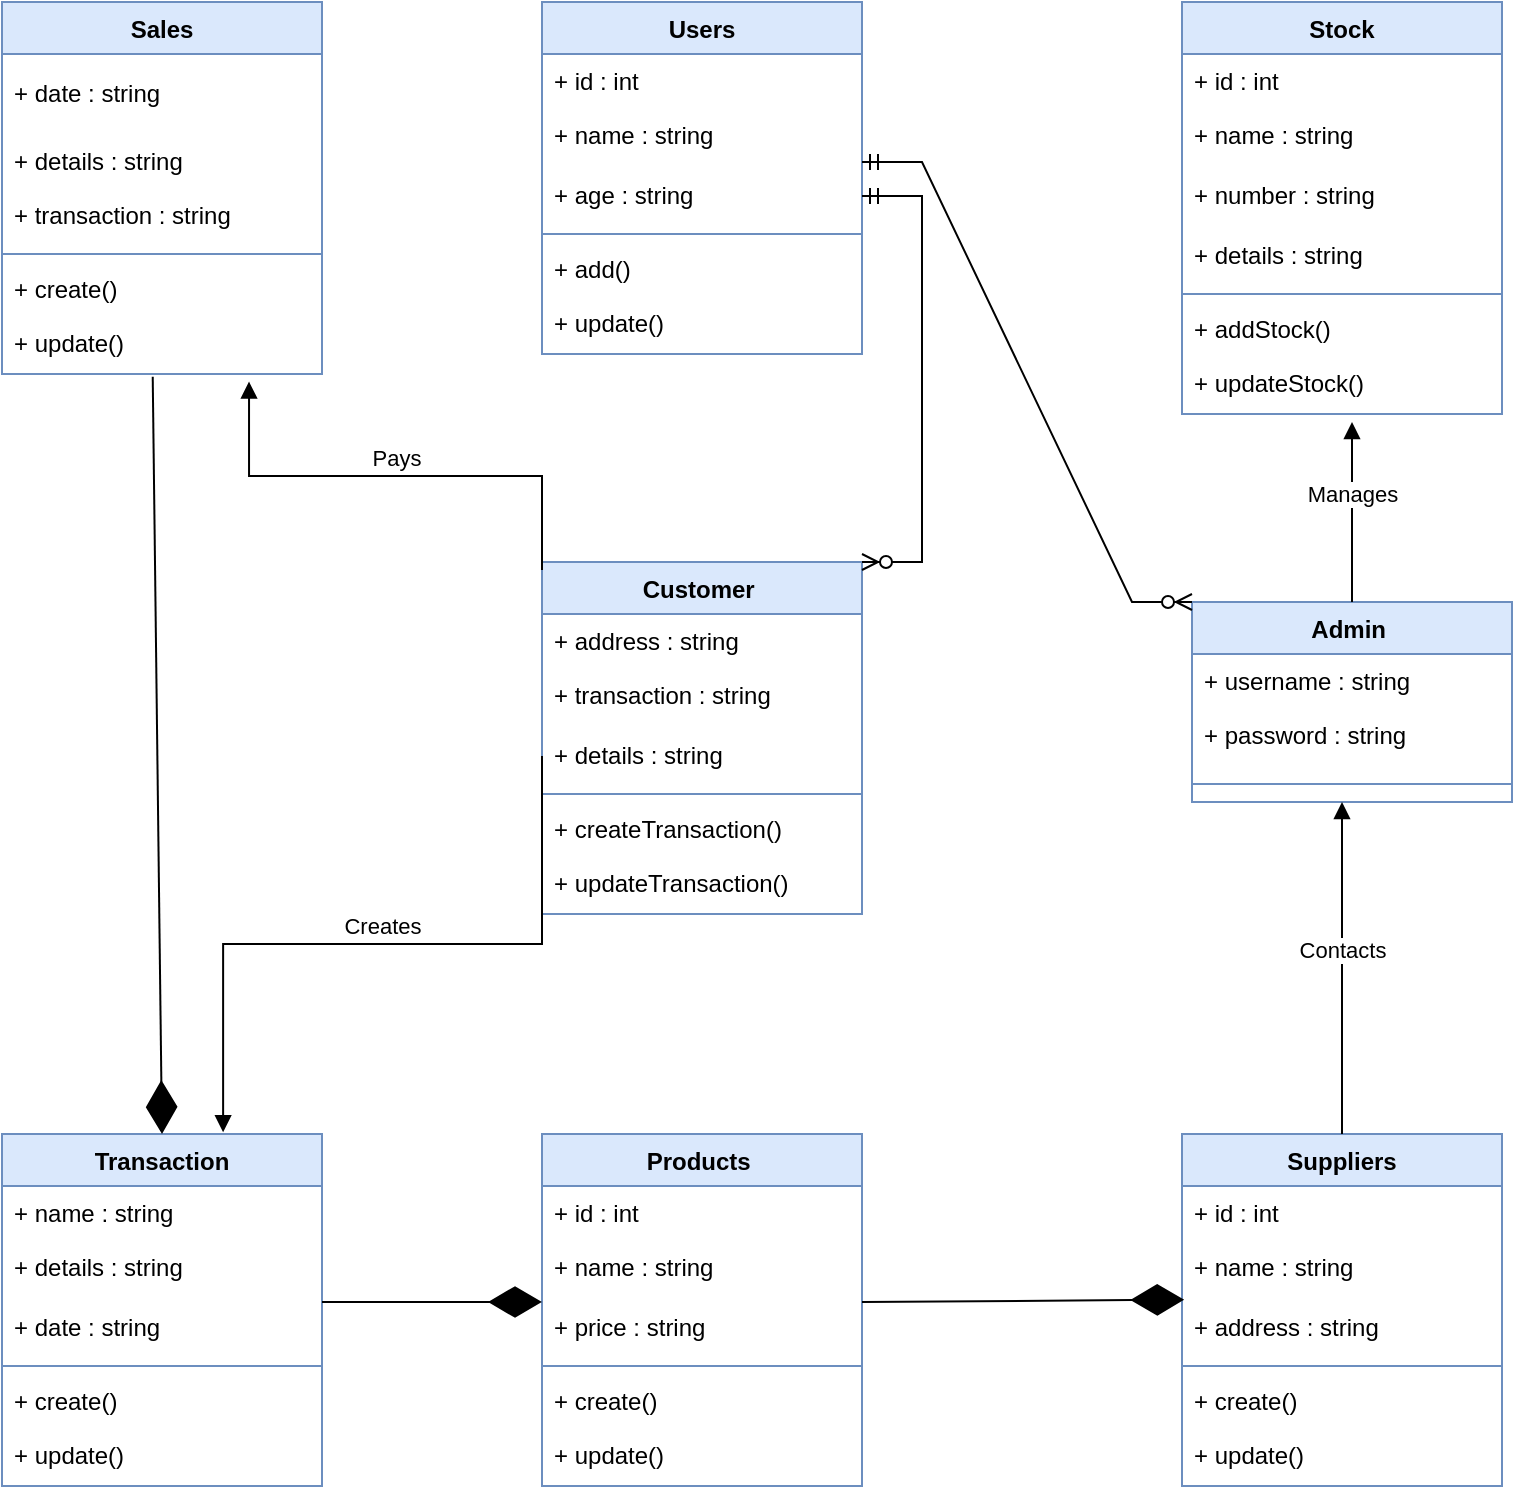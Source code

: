 <mxfile version="21.0.6" type="device"><diagram name="Page-1" id="Rws2yOwrU-DSvQExEg2I"><mxGraphModel dx="2085" dy="691" grid="1" gridSize="10" guides="1" tooltips="1" connect="1" arrows="1" fold="1" page="1" pageScale="1" pageWidth="850" pageHeight="1100" math="0" shadow="0"><root><mxCell id="0"/><mxCell id="1" parent="0"/><mxCell id="cB0nT3agsSHB8MjauXfC-22" value="Sales" style="swimlane;fontStyle=1;align=center;verticalAlign=top;childLayout=stackLayout;horizontal=1;startSize=26;horizontalStack=0;resizeParent=1;resizeParentMax=0;resizeLast=0;collapsible=1;marginBottom=0;whiteSpace=wrap;html=1;fillColor=#dae8fc;strokeColor=#6c8ebf;" vertex="1" parent="1"><mxGeometry x="-170" y="90" width="160" height="186" as="geometry"/></mxCell><mxCell id="cB0nT3agsSHB8MjauXfC-26" value="+ date : string" style="text;strokeColor=none;fillColor=none;align=left;verticalAlign=middle;spacingLeft=4;spacingRight=4;overflow=hidden;points=[[0,0.5],[1,0.5]];portConstraint=eastwest;rotatable=0;whiteSpace=wrap;html=1;" vertex="1" parent="cB0nT3agsSHB8MjauXfC-22"><mxGeometry y="26" width="160" height="40" as="geometry"/></mxCell><mxCell id="cB0nT3agsSHB8MjauXfC-23" value="+ details : string&lt;br&gt;" style="text;strokeColor=none;fillColor=none;align=left;verticalAlign=top;spacingLeft=4;spacingRight=4;overflow=hidden;rotatable=0;points=[[0,0.5],[1,0.5]];portConstraint=eastwest;whiteSpace=wrap;html=1;" vertex="1" parent="cB0nT3agsSHB8MjauXfC-22"><mxGeometry y="66" width="160" height="26" as="geometry"/></mxCell><mxCell id="cB0nT3agsSHB8MjauXfC-27" value="+ transaction : string" style="text;strokeColor=none;fillColor=none;align=left;verticalAlign=middle;spacingLeft=4;spacingRight=4;overflow=hidden;points=[[0,0.5],[1,0.5]];portConstraint=eastwest;rotatable=0;whiteSpace=wrap;html=1;" vertex="1" parent="cB0nT3agsSHB8MjauXfC-22"><mxGeometry y="92" width="160" height="30" as="geometry"/></mxCell><mxCell id="cB0nT3agsSHB8MjauXfC-24" value="" style="line;strokeWidth=1;fillColor=none;align=left;verticalAlign=middle;spacingTop=-1;spacingLeft=3;spacingRight=3;rotatable=0;labelPosition=right;points=[];portConstraint=eastwest;strokeColor=inherit;" vertex="1" parent="cB0nT3agsSHB8MjauXfC-22"><mxGeometry y="122" width="160" height="8" as="geometry"/></mxCell><mxCell id="cB0nT3agsSHB8MjauXfC-25" value="+ create()&lt;br&gt;" style="text;strokeColor=none;fillColor=none;align=left;verticalAlign=top;spacingLeft=4;spacingRight=4;overflow=hidden;rotatable=0;points=[[0,0.5],[1,0.5]];portConstraint=eastwest;whiteSpace=wrap;html=1;" vertex="1" parent="cB0nT3agsSHB8MjauXfC-22"><mxGeometry y="130" width="160" height="26" as="geometry"/></mxCell><mxCell id="cB0nT3agsSHB8MjauXfC-28" value="+ update()" style="text;strokeColor=none;fillColor=none;align=left;verticalAlign=middle;spacingLeft=4;spacingRight=4;overflow=hidden;points=[[0,0.5],[1,0.5]];portConstraint=eastwest;rotatable=0;whiteSpace=wrap;html=1;" vertex="1" parent="cB0nT3agsSHB8MjauXfC-22"><mxGeometry y="156" width="160" height="30" as="geometry"/></mxCell><mxCell id="cB0nT3agsSHB8MjauXfC-29" value="Transaction" style="swimlane;fontStyle=1;align=center;verticalAlign=top;childLayout=stackLayout;horizontal=1;startSize=26;horizontalStack=0;resizeParent=1;resizeParentMax=0;resizeLast=0;collapsible=1;marginBottom=0;whiteSpace=wrap;html=1;fillColor=#dae8fc;strokeColor=#6c8ebf;" vertex="1" parent="1"><mxGeometry x="-170" y="656" width="160" height="176" as="geometry"/></mxCell><mxCell id="cB0nT3agsSHB8MjauXfC-30" value="+ name : string&amp;nbsp;&lt;br&gt;" style="text;strokeColor=none;fillColor=none;align=left;verticalAlign=top;spacingLeft=4;spacingRight=4;overflow=hidden;rotatable=0;points=[[0,0.5],[1,0.5]];portConstraint=eastwest;whiteSpace=wrap;html=1;" vertex="1" parent="cB0nT3agsSHB8MjauXfC-29"><mxGeometry y="26" width="160" height="26" as="geometry"/></mxCell><mxCell id="cB0nT3agsSHB8MjauXfC-33" value="+ details : string&amp;nbsp;" style="text;strokeColor=none;fillColor=none;align=left;verticalAlign=middle;spacingLeft=4;spacingRight=4;overflow=hidden;points=[[0,0.5],[1,0.5]];portConstraint=eastwest;rotatable=0;whiteSpace=wrap;html=1;" vertex="1" parent="cB0nT3agsSHB8MjauXfC-29"><mxGeometry y="52" width="160" height="30" as="geometry"/></mxCell><mxCell id="cB0nT3agsSHB8MjauXfC-34" value="+ date : string&amp;nbsp;" style="text;strokeColor=none;fillColor=none;align=left;verticalAlign=middle;spacingLeft=4;spacingRight=4;overflow=hidden;points=[[0,0.5],[1,0.5]];portConstraint=eastwest;rotatable=0;whiteSpace=wrap;html=1;" vertex="1" parent="cB0nT3agsSHB8MjauXfC-29"><mxGeometry y="82" width="160" height="30" as="geometry"/></mxCell><mxCell id="cB0nT3agsSHB8MjauXfC-31" value="" style="line;strokeWidth=1;fillColor=none;align=left;verticalAlign=middle;spacingTop=-1;spacingLeft=3;spacingRight=3;rotatable=0;labelPosition=right;points=[];portConstraint=eastwest;strokeColor=inherit;" vertex="1" parent="cB0nT3agsSHB8MjauXfC-29"><mxGeometry y="112" width="160" height="8" as="geometry"/></mxCell><mxCell id="cB0nT3agsSHB8MjauXfC-32" value="+ create()&lt;br&gt;" style="text;strokeColor=none;fillColor=none;align=left;verticalAlign=top;spacingLeft=4;spacingRight=4;overflow=hidden;rotatable=0;points=[[0,0.5],[1,0.5]];portConstraint=eastwest;whiteSpace=wrap;html=1;" vertex="1" parent="cB0nT3agsSHB8MjauXfC-29"><mxGeometry y="120" width="160" height="26" as="geometry"/></mxCell><mxCell id="cB0nT3agsSHB8MjauXfC-35" value="+ update()" style="text;strokeColor=none;fillColor=none;align=left;verticalAlign=middle;spacingLeft=4;spacingRight=4;overflow=hidden;points=[[0,0.5],[1,0.5]];portConstraint=eastwest;rotatable=0;whiteSpace=wrap;html=1;" vertex="1" parent="cB0nT3agsSHB8MjauXfC-29"><mxGeometry y="146" width="160" height="30" as="geometry"/></mxCell><mxCell id="cB0nT3agsSHB8MjauXfC-36" value="Users" style="swimlane;fontStyle=1;align=center;verticalAlign=top;childLayout=stackLayout;horizontal=1;startSize=26;horizontalStack=0;resizeParent=1;resizeParentMax=0;resizeLast=0;collapsible=1;marginBottom=0;whiteSpace=wrap;html=1;fillColor=#dae8fc;strokeColor=#6c8ebf;" vertex="1" parent="1"><mxGeometry x="100" y="90" width="160" height="176" as="geometry"/></mxCell><mxCell id="cB0nT3agsSHB8MjauXfC-37" value="+ id : int&amp;nbsp;" style="text;strokeColor=none;fillColor=none;align=left;verticalAlign=top;spacingLeft=4;spacingRight=4;overflow=hidden;rotatable=0;points=[[0,0.5],[1,0.5]];portConstraint=eastwest;whiteSpace=wrap;html=1;" vertex="1" parent="cB0nT3agsSHB8MjauXfC-36"><mxGeometry y="26" width="160" height="26" as="geometry"/></mxCell><mxCell id="cB0nT3agsSHB8MjauXfC-40" value="+ name : string&amp;nbsp;" style="text;strokeColor=none;fillColor=none;align=left;verticalAlign=middle;spacingLeft=4;spacingRight=4;overflow=hidden;points=[[0,0.5],[1,0.5]];portConstraint=eastwest;rotatable=0;whiteSpace=wrap;html=1;" vertex="1" parent="cB0nT3agsSHB8MjauXfC-36"><mxGeometry y="52" width="160" height="30" as="geometry"/></mxCell><mxCell id="cB0nT3agsSHB8MjauXfC-41" value="+ age : string&amp;nbsp;" style="text;strokeColor=none;fillColor=none;align=left;verticalAlign=middle;spacingLeft=4;spacingRight=4;overflow=hidden;points=[[0,0.5],[1,0.5]];portConstraint=eastwest;rotatable=0;whiteSpace=wrap;html=1;" vertex="1" parent="cB0nT3agsSHB8MjauXfC-36"><mxGeometry y="82" width="160" height="30" as="geometry"/></mxCell><mxCell id="cB0nT3agsSHB8MjauXfC-38" value="" style="line;strokeWidth=1;fillColor=none;align=left;verticalAlign=middle;spacingTop=-1;spacingLeft=3;spacingRight=3;rotatable=0;labelPosition=right;points=[];portConstraint=eastwest;strokeColor=inherit;" vertex="1" parent="cB0nT3agsSHB8MjauXfC-36"><mxGeometry y="112" width="160" height="8" as="geometry"/></mxCell><mxCell id="cB0nT3agsSHB8MjauXfC-39" value="+ add()&lt;br&gt;" style="text;strokeColor=none;fillColor=none;align=left;verticalAlign=top;spacingLeft=4;spacingRight=4;overflow=hidden;rotatable=0;points=[[0,0.5],[1,0.5]];portConstraint=eastwest;whiteSpace=wrap;html=1;" vertex="1" parent="cB0nT3agsSHB8MjauXfC-36"><mxGeometry y="120" width="160" height="26" as="geometry"/></mxCell><mxCell id="cB0nT3agsSHB8MjauXfC-42" value="+ update()" style="text;strokeColor=none;fillColor=none;align=left;verticalAlign=middle;spacingLeft=4;spacingRight=4;overflow=hidden;points=[[0,0.5],[1,0.5]];portConstraint=eastwest;rotatable=0;whiteSpace=wrap;html=1;" vertex="1" parent="cB0nT3agsSHB8MjauXfC-36"><mxGeometry y="146" width="160" height="30" as="geometry"/></mxCell><mxCell id="cB0nT3agsSHB8MjauXfC-43" value="Customer&amp;nbsp;" style="swimlane;fontStyle=1;align=center;verticalAlign=top;childLayout=stackLayout;horizontal=1;startSize=26;horizontalStack=0;resizeParent=1;resizeParentMax=0;resizeLast=0;collapsible=1;marginBottom=0;whiteSpace=wrap;html=1;fillColor=#dae8fc;strokeColor=#6c8ebf;" vertex="1" parent="1"><mxGeometry x="100" y="370" width="160" height="176" as="geometry"/></mxCell><mxCell id="cB0nT3agsSHB8MjauXfC-44" value="+ address : string&amp;nbsp;" style="text;strokeColor=none;fillColor=none;align=left;verticalAlign=top;spacingLeft=4;spacingRight=4;overflow=hidden;rotatable=0;points=[[0,0.5],[1,0.5]];portConstraint=eastwest;whiteSpace=wrap;html=1;" vertex="1" parent="cB0nT3agsSHB8MjauXfC-43"><mxGeometry y="26" width="160" height="26" as="geometry"/></mxCell><mxCell id="cB0nT3agsSHB8MjauXfC-47" value="+ transaction : string" style="text;strokeColor=none;fillColor=none;align=left;verticalAlign=middle;spacingLeft=4;spacingRight=4;overflow=hidden;points=[[0,0.5],[1,0.5]];portConstraint=eastwest;rotatable=0;whiteSpace=wrap;html=1;" vertex="1" parent="cB0nT3agsSHB8MjauXfC-43"><mxGeometry y="52" width="160" height="30" as="geometry"/></mxCell><mxCell id="cB0nT3agsSHB8MjauXfC-48" value="+ details : string&amp;nbsp;" style="text;strokeColor=none;fillColor=none;align=left;verticalAlign=middle;spacingLeft=4;spacingRight=4;overflow=hidden;points=[[0,0.5],[1,0.5]];portConstraint=eastwest;rotatable=0;whiteSpace=wrap;html=1;" vertex="1" parent="cB0nT3agsSHB8MjauXfC-43"><mxGeometry y="82" width="160" height="30" as="geometry"/></mxCell><mxCell id="cB0nT3agsSHB8MjauXfC-45" value="" style="line;strokeWidth=1;fillColor=none;align=left;verticalAlign=middle;spacingTop=-1;spacingLeft=3;spacingRight=3;rotatable=0;labelPosition=right;points=[];portConstraint=eastwest;strokeColor=inherit;" vertex="1" parent="cB0nT3agsSHB8MjauXfC-43"><mxGeometry y="112" width="160" height="8" as="geometry"/></mxCell><mxCell id="cB0nT3agsSHB8MjauXfC-46" value="+ createTransaction()&lt;br&gt;" style="text;strokeColor=none;fillColor=none;align=left;verticalAlign=top;spacingLeft=4;spacingRight=4;overflow=hidden;rotatable=0;points=[[0,0.5],[1,0.5]];portConstraint=eastwest;whiteSpace=wrap;html=1;" vertex="1" parent="cB0nT3agsSHB8MjauXfC-43"><mxGeometry y="120" width="160" height="26" as="geometry"/></mxCell><mxCell id="cB0nT3agsSHB8MjauXfC-49" value="+ updateTransaction()" style="text;strokeColor=none;fillColor=none;align=left;verticalAlign=middle;spacingLeft=4;spacingRight=4;overflow=hidden;points=[[0,0.5],[1,0.5]];portConstraint=eastwest;rotatable=0;whiteSpace=wrap;html=1;" vertex="1" parent="cB0nT3agsSHB8MjauXfC-43"><mxGeometry y="146" width="160" height="30" as="geometry"/></mxCell><mxCell id="cB0nT3agsSHB8MjauXfC-50" value="Admin&amp;nbsp;" style="swimlane;fontStyle=1;align=center;verticalAlign=top;childLayout=stackLayout;horizontal=1;startSize=26;horizontalStack=0;resizeParent=1;resizeParentMax=0;resizeLast=0;collapsible=1;marginBottom=0;whiteSpace=wrap;html=1;fillColor=#dae8fc;strokeColor=#6c8ebf;" vertex="1" parent="1"><mxGeometry x="425" y="390" width="160" height="100" as="geometry"/></mxCell><mxCell id="cB0nT3agsSHB8MjauXfC-51" value="+ username : string&amp;nbsp;" style="text;strokeColor=none;fillColor=none;align=left;verticalAlign=top;spacingLeft=4;spacingRight=4;overflow=hidden;rotatable=0;points=[[0,0.5],[1,0.5]];portConstraint=eastwest;whiteSpace=wrap;html=1;" vertex="1" parent="cB0nT3agsSHB8MjauXfC-50"><mxGeometry y="26" width="160" height="26" as="geometry"/></mxCell><mxCell id="cB0nT3agsSHB8MjauXfC-54" value="+ password : string&amp;nbsp;" style="text;strokeColor=none;fillColor=none;align=left;verticalAlign=middle;spacingLeft=4;spacingRight=4;overflow=hidden;points=[[0,0.5],[1,0.5]];portConstraint=eastwest;rotatable=0;whiteSpace=wrap;html=1;" vertex="1" parent="cB0nT3agsSHB8MjauXfC-50"><mxGeometry y="52" width="160" height="30" as="geometry"/></mxCell><mxCell id="cB0nT3agsSHB8MjauXfC-52" value="" style="line;strokeWidth=1;fillColor=none;align=left;verticalAlign=middle;spacingTop=-1;spacingLeft=3;spacingRight=3;rotatable=0;labelPosition=right;points=[];portConstraint=eastwest;strokeColor=inherit;" vertex="1" parent="cB0nT3agsSHB8MjauXfC-50"><mxGeometry y="82" width="160" height="18" as="geometry"/></mxCell><mxCell id="cB0nT3agsSHB8MjauXfC-63" value="Products&amp;nbsp;" style="swimlane;fontStyle=1;align=center;verticalAlign=top;childLayout=stackLayout;horizontal=1;startSize=26;horizontalStack=0;resizeParent=1;resizeParentMax=0;resizeLast=0;collapsible=1;marginBottom=0;whiteSpace=wrap;html=1;fillColor=#dae8fc;strokeColor=#6c8ebf;" vertex="1" parent="1"><mxGeometry x="100" y="656" width="160" height="176" as="geometry"/></mxCell><mxCell id="cB0nT3agsSHB8MjauXfC-64" value="+ id : int&amp;nbsp;" style="text;strokeColor=none;fillColor=none;align=left;verticalAlign=top;spacingLeft=4;spacingRight=4;overflow=hidden;rotatable=0;points=[[0,0.5],[1,0.5]];portConstraint=eastwest;whiteSpace=wrap;html=1;" vertex="1" parent="cB0nT3agsSHB8MjauXfC-63"><mxGeometry y="26" width="160" height="26" as="geometry"/></mxCell><mxCell id="cB0nT3agsSHB8MjauXfC-67" value="+ name : string&amp;nbsp;" style="text;strokeColor=none;fillColor=none;align=left;verticalAlign=middle;spacingLeft=4;spacingRight=4;overflow=hidden;points=[[0,0.5],[1,0.5]];portConstraint=eastwest;rotatable=0;whiteSpace=wrap;html=1;" vertex="1" parent="cB0nT3agsSHB8MjauXfC-63"><mxGeometry y="52" width="160" height="30" as="geometry"/></mxCell><mxCell id="cB0nT3agsSHB8MjauXfC-68" value="+ price : string&amp;nbsp;" style="text;strokeColor=none;fillColor=none;align=left;verticalAlign=middle;spacingLeft=4;spacingRight=4;overflow=hidden;points=[[0,0.5],[1,0.5]];portConstraint=eastwest;rotatable=0;whiteSpace=wrap;html=1;" vertex="1" parent="cB0nT3agsSHB8MjauXfC-63"><mxGeometry y="82" width="160" height="30" as="geometry"/></mxCell><mxCell id="cB0nT3agsSHB8MjauXfC-65" value="" style="line;strokeWidth=1;fillColor=none;align=left;verticalAlign=middle;spacingTop=-1;spacingLeft=3;spacingRight=3;rotatable=0;labelPosition=right;points=[];portConstraint=eastwest;strokeColor=inherit;" vertex="1" parent="cB0nT3agsSHB8MjauXfC-63"><mxGeometry y="112" width="160" height="8" as="geometry"/></mxCell><mxCell id="cB0nT3agsSHB8MjauXfC-66" value="+ create()" style="text;strokeColor=none;fillColor=none;align=left;verticalAlign=top;spacingLeft=4;spacingRight=4;overflow=hidden;rotatable=0;points=[[0,0.5],[1,0.5]];portConstraint=eastwest;whiteSpace=wrap;html=1;" vertex="1" parent="cB0nT3agsSHB8MjauXfC-63"><mxGeometry y="120" width="160" height="26" as="geometry"/></mxCell><mxCell id="cB0nT3agsSHB8MjauXfC-69" value="+ update()" style="text;strokeColor=none;fillColor=none;align=left;verticalAlign=middle;spacingLeft=4;spacingRight=4;overflow=hidden;points=[[0,0.5],[1,0.5]];portConstraint=eastwest;rotatable=0;whiteSpace=wrap;html=1;" vertex="1" parent="cB0nT3agsSHB8MjauXfC-63"><mxGeometry y="146" width="160" height="30" as="geometry"/></mxCell><mxCell id="cB0nT3agsSHB8MjauXfC-71" value="Stock" style="swimlane;fontStyle=1;align=center;verticalAlign=top;childLayout=stackLayout;horizontal=1;startSize=26;horizontalStack=0;resizeParent=1;resizeParentMax=0;resizeLast=0;collapsible=1;marginBottom=0;whiteSpace=wrap;html=1;fillColor=#dae8fc;strokeColor=#6c8ebf;" vertex="1" parent="1"><mxGeometry x="420" y="90" width="160" height="206" as="geometry"/></mxCell><mxCell id="cB0nT3agsSHB8MjauXfC-72" value="+ id : int&amp;nbsp;" style="text;strokeColor=none;fillColor=none;align=left;verticalAlign=top;spacingLeft=4;spacingRight=4;overflow=hidden;rotatable=0;points=[[0,0.5],[1,0.5]];portConstraint=eastwest;whiteSpace=wrap;html=1;" vertex="1" parent="cB0nT3agsSHB8MjauXfC-71"><mxGeometry y="26" width="160" height="26" as="geometry"/></mxCell><mxCell id="cB0nT3agsSHB8MjauXfC-75" value="+ name : string&amp;nbsp;" style="text;strokeColor=none;fillColor=none;align=left;verticalAlign=middle;spacingLeft=4;spacingRight=4;overflow=hidden;points=[[0,0.5],[1,0.5]];portConstraint=eastwest;rotatable=0;whiteSpace=wrap;html=1;" vertex="1" parent="cB0nT3agsSHB8MjauXfC-71"><mxGeometry y="52" width="160" height="30" as="geometry"/></mxCell><mxCell id="cB0nT3agsSHB8MjauXfC-76" value="+ number : string&amp;nbsp;" style="text;strokeColor=none;fillColor=none;align=left;verticalAlign=middle;spacingLeft=4;spacingRight=4;overflow=hidden;points=[[0,0.5],[1,0.5]];portConstraint=eastwest;rotatable=0;whiteSpace=wrap;html=1;" vertex="1" parent="cB0nT3agsSHB8MjauXfC-71"><mxGeometry y="82" width="160" height="30" as="geometry"/></mxCell><mxCell id="cB0nT3agsSHB8MjauXfC-77" value="+ details : string&amp;nbsp;" style="text;strokeColor=none;fillColor=none;align=left;verticalAlign=middle;spacingLeft=4;spacingRight=4;overflow=hidden;points=[[0,0.5],[1,0.5]];portConstraint=eastwest;rotatable=0;whiteSpace=wrap;html=1;" vertex="1" parent="cB0nT3agsSHB8MjauXfC-71"><mxGeometry y="112" width="160" height="30" as="geometry"/></mxCell><mxCell id="cB0nT3agsSHB8MjauXfC-73" value="" style="line;strokeWidth=1;fillColor=none;align=left;verticalAlign=middle;spacingTop=-1;spacingLeft=3;spacingRight=3;rotatable=0;labelPosition=right;points=[];portConstraint=eastwest;strokeColor=inherit;" vertex="1" parent="cB0nT3agsSHB8MjauXfC-71"><mxGeometry y="142" width="160" height="8" as="geometry"/></mxCell><mxCell id="cB0nT3agsSHB8MjauXfC-74" value="+ addStock()" style="text;strokeColor=none;fillColor=none;align=left;verticalAlign=top;spacingLeft=4;spacingRight=4;overflow=hidden;rotatable=0;points=[[0,0.5],[1,0.5]];portConstraint=eastwest;whiteSpace=wrap;html=1;" vertex="1" parent="cB0nT3agsSHB8MjauXfC-71"><mxGeometry y="150" width="160" height="26" as="geometry"/></mxCell><mxCell id="cB0nT3agsSHB8MjauXfC-78" value="+ updateStock()" style="text;strokeColor=none;fillColor=none;align=left;verticalAlign=middle;spacingLeft=4;spacingRight=4;overflow=hidden;points=[[0,0.5],[1,0.5]];portConstraint=eastwest;rotatable=0;whiteSpace=wrap;html=1;" vertex="1" parent="cB0nT3agsSHB8MjauXfC-71"><mxGeometry y="176" width="160" height="30" as="geometry"/></mxCell><mxCell id="cB0nT3agsSHB8MjauXfC-79" value="Suppliers" style="swimlane;fontStyle=1;align=center;verticalAlign=top;childLayout=stackLayout;horizontal=1;startSize=26;horizontalStack=0;resizeParent=1;resizeParentMax=0;resizeLast=0;collapsible=1;marginBottom=0;whiteSpace=wrap;html=1;fillColor=#dae8fc;strokeColor=#6c8ebf;" vertex="1" parent="1"><mxGeometry x="420" y="656" width="160" height="176" as="geometry"/></mxCell><mxCell id="cB0nT3agsSHB8MjauXfC-80" value="+ id : int&amp;nbsp;" style="text;strokeColor=none;fillColor=none;align=left;verticalAlign=top;spacingLeft=4;spacingRight=4;overflow=hidden;rotatable=0;points=[[0,0.5],[1,0.5]];portConstraint=eastwest;whiteSpace=wrap;html=1;" vertex="1" parent="cB0nT3agsSHB8MjauXfC-79"><mxGeometry y="26" width="160" height="26" as="geometry"/></mxCell><mxCell id="cB0nT3agsSHB8MjauXfC-83" value="+ name : string&amp;nbsp;" style="text;strokeColor=none;fillColor=none;align=left;verticalAlign=middle;spacingLeft=4;spacingRight=4;overflow=hidden;points=[[0,0.5],[1,0.5]];portConstraint=eastwest;rotatable=0;whiteSpace=wrap;html=1;" vertex="1" parent="cB0nT3agsSHB8MjauXfC-79"><mxGeometry y="52" width="160" height="30" as="geometry"/></mxCell><mxCell id="cB0nT3agsSHB8MjauXfC-84" value="+ address : string&amp;nbsp;" style="text;strokeColor=none;fillColor=none;align=left;verticalAlign=middle;spacingLeft=4;spacingRight=4;overflow=hidden;points=[[0,0.5],[1,0.5]];portConstraint=eastwest;rotatable=0;whiteSpace=wrap;html=1;" vertex="1" parent="cB0nT3agsSHB8MjauXfC-79"><mxGeometry y="82" width="160" height="30" as="geometry"/></mxCell><mxCell id="cB0nT3agsSHB8MjauXfC-81" value="" style="line;strokeWidth=1;fillColor=none;align=left;verticalAlign=middle;spacingTop=-1;spacingLeft=3;spacingRight=3;rotatable=0;labelPosition=right;points=[];portConstraint=eastwest;strokeColor=inherit;" vertex="1" parent="cB0nT3agsSHB8MjauXfC-79"><mxGeometry y="112" width="160" height="8" as="geometry"/></mxCell><mxCell id="cB0nT3agsSHB8MjauXfC-82" value="+ create()" style="text;strokeColor=none;fillColor=none;align=left;verticalAlign=top;spacingLeft=4;spacingRight=4;overflow=hidden;rotatable=0;points=[[0,0.5],[1,0.5]];portConstraint=eastwest;whiteSpace=wrap;html=1;" vertex="1" parent="cB0nT3agsSHB8MjauXfC-79"><mxGeometry y="120" width="160" height="26" as="geometry"/></mxCell><mxCell id="cB0nT3agsSHB8MjauXfC-85" value="+ update()" style="text;strokeColor=none;fillColor=none;align=left;verticalAlign=middle;spacingLeft=4;spacingRight=4;overflow=hidden;points=[[0,0.5],[1,0.5]];portConstraint=eastwest;rotatable=0;whiteSpace=wrap;html=1;" vertex="1" parent="cB0nT3agsSHB8MjauXfC-79"><mxGeometry y="146" width="160" height="30" as="geometry"/></mxCell><mxCell id="cB0nT3agsSHB8MjauXfC-86" value="" style="endArrow=diamondThin;endFill=1;endSize=24;html=1;rounded=0;exitX=0.471;exitY=1.044;exitDx=0;exitDy=0;exitPerimeter=0;entryX=0.5;entryY=0;entryDx=0;entryDy=0;" edge="1" parent="1" source="cB0nT3agsSHB8MjauXfC-28" target="cB0nT3agsSHB8MjauXfC-29"><mxGeometry width="160" relative="1" as="geometry"><mxPoint x="-100" y="370" as="sourcePoint"/><mxPoint x="60" y="370" as="targetPoint"/></mxGeometry></mxCell><mxCell id="cB0nT3agsSHB8MjauXfC-87" value="Pays" style="html=1;verticalAlign=bottom;endArrow=block;edgeStyle=elbowEdgeStyle;elbow=vertical;curved=0;rounded=0;entryX=0.772;entryY=1.127;entryDx=0;entryDy=0;entryPerimeter=0;" edge="1" parent="1" target="cB0nT3agsSHB8MjauXfC-28"><mxGeometry width="80" relative="1" as="geometry"><mxPoint x="100" y="374" as="sourcePoint"/><mxPoint x="-4" y="170" as="targetPoint"/></mxGeometry></mxCell><mxCell id="cB0nT3agsSHB8MjauXfC-88" value="Creates" style="html=1;verticalAlign=bottom;endArrow=block;edgeStyle=elbowEdgeStyle;elbow=vertical;curved=0;rounded=0;exitX=0;exitY=0.5;exitDx=0;exitDy=0;entryX=0.691;entryY=-0.005;entryDx=0;entryDy=0;entryPerimeter=0;" edge="1" parent="1" source="cB0nT3agsSHB8MjauXfC-48" target="cB0nT3agsSHB8MjauXfC-29"><mxGeometry width="80" relative="1" as="geometry"><mxPoint x="50" y="510" as="sourcePoint"/><mxPoint x="-60" y="650" as="targetPoint"/></mxGeometry></mxCell><mxCell id="cB0nT3agsSHB8MjauXfC-89" value="" style="endArrow=diamondThin;endFill=1;endSize=24;html=1;rounded=0;" edge="1" parent="1"><mxGeometry width="160" relative="1" as="geometry"><mxPoint x="-10" y="740" as="sourcePoint"/><mxPoint x="100" y="740" as="targetPoint"/></mxGeometry></mxCell><mxCell id="cB0nT3agsSHB8MjauXfC-90" value="" style="endArrow=diamondThin;endFill=1;endSize=24;html=1;rounded=0;entryX=0.007;entryY=0.029;entryDx=0;entryDy=0;entryPerimeter=0;" edge="1" parent="1" target="cB0nT3agsSHB8MjauXfC-84"><mxGeometry width="160" relative="1" as="geometry"><mxPoint x="260" y="740" as="sourcePoint"/><mxPoint x="370" y="740" as="targetPoint"/></mxGeometry></mxCell><mxCell id="cB0nT3agsSHB8MjauXfC-91" value="Contacts" style="html=1;verticalAlign=bottom;endArrow=block;edgeStyle=elbowEdgeStyle;elbow=vertical;curved=0;rounded=0;exitX=0.5;exitY=0;exitDx=0;exitDy=0;" edge="1" parent="1" source="cB0nT3agsSHB8MjauXfC-79"><mxGeometry width="80" relative="1" as="geometry"><mxPoint x="550" y="570" as="sourcePoint"/><mxPoint x="500" y="490" as="targetPoint"/></mxGeometry></mxCell><mxCell id="cB0nT3agsSHB8MjauXfC-92" value="Manages" style="html=1;verticalAlign=bottom;endArrow=block;edgeStyle=elbowEdgeStyle;elbow=vertical;curved=0;rounded=0;exitX=0.5;exitY=0;exitDx=0;exitDy=0;" edge="1" parent="1" source="cB0nT3agsSHB8MjauXfC-50"><mxGeometry width="80" relative="1" as="geometry"><mxPoint x="580" y="340" as="sourcePoint"/><mxPoint x="505" y="300" as="targetPoint"/></mxGeometry></mxCell><mxCell id="cB0nT3agsSHB8MjauXfC-93" value="" style="edgeStyle=entityRelationEdgeStyle;fontSize=12;html=1;endArrow=ERzeroToMany;startArrow=ERmandOne;rounded=0;exitX=1;exitY=0.5;exitDx=0;exitDy=0;entryX=1;entryY=0;entryDx=0;entryDy=0;" edge="1" parent="1" source="cB0nT3agsSHB8MjauXfC-41" target="cB0nT3agsSHB8MjauXfC-43"><mxGeometry width="100" height="100" relative="1" as="geometry"><mxPoint x="280" y="260" as="sourcePoint"/><mxPoint x="380" y="160" as="targetPoint"/></mxGeometry></mxCell><mxCell id="cB0nT3agsSHB8MjauXfC-94" value="" style="edgeStyle=entityRelationEdgeStyle;fontSize=12;html=1;endArrow=ERzeroToMany;startArrow=ERmandOne;rounded=0;exitX=1;exitY=0.5;exitDx=0;exitDy=0;entryX=0;entryY=0;entryDx=0;entryDy=0;" edge="1" parent="1" target="cB0nT3agsSHB8MjauXfC-50"><mxGeometry width="100" height="100" relative="1" as="geometry"><mxPoint x="260" y="170" as="sourcePoint"/><mxPoint x="260" y="353" as="targetPoint"/></mxGeometry></mxCell></root></mxGraphModel></diagram></mxfile>